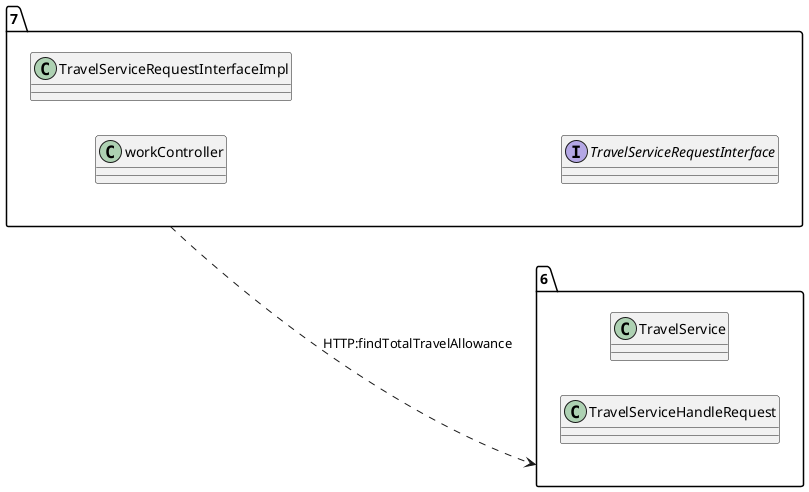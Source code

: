 @startuml 
allow_mixing
left to right direction
package "7"{
class workController
class TravelServiceRequestInterfaceImpl
interface TravelServiceRequestInterface

}
package "6"{
class TravelService
class TravelServiceHandleRequest

}
"7" ..> "6":HTTP:findTotalTravelAllowance
@enduml